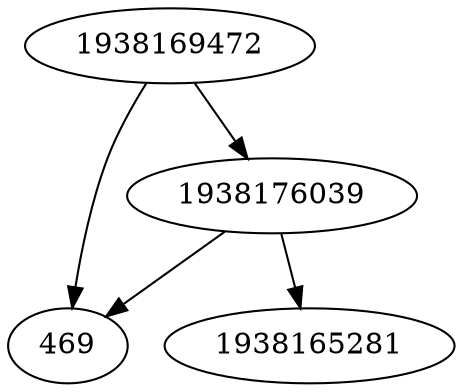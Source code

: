 strict digraph  {
1938169472;
1938165281;
469;
1938176039;
1938169472 -> 469;
1938169472 -> 1938176039;
1938176039 -> 469;
1938176039 -> 1938165281;
}
